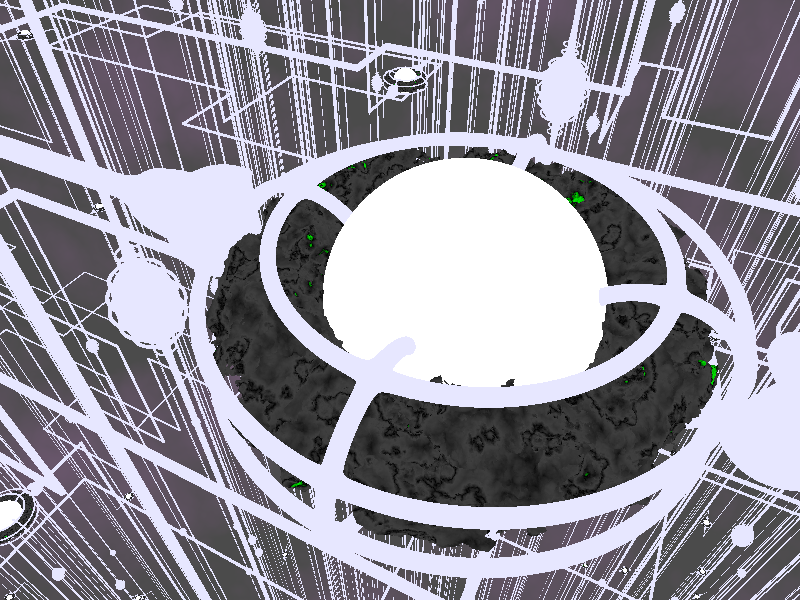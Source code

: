 /////////////////////////////////////////////
//
//     ~~ [ Nuclear Containment ] ~~
//        version 3 out of 4
//
//  by Michael Scharrer
//  https://mscharrer.net
//
/////////////////////////////////////////////

#version 3.7;

#include "functions.inc"



/////////////////////////
////  configuration  ////
/////////////////////////

#declare fastrender = false;

#declare big_r = 0.65;
#declare small_r = 0.26;
#declare tiny_r = 0.025;
#declare ext_r = small_r + tiny_r;

//good values
#declare rock_octaves = 9;
#declare rock_max_gradient = 20.913;
#declare holder_max_gradient = 2;
#declare isisurface_accuracy = 0.001;
#declare trace_depth = 9;

//fast values
#if(fastrender)
	#declare rock_octaves = 6;
	#declare rock_max_gradient = 4;
	#declare holder_max_gradient = 1.3;
	#declare isisurface_accuracy = 0.02;
	#declare trace_depth = 3;
#end

global_settings {
	assumed_gamma 1
	max_trace_level trace_depth
}


////////////////////////////////
////  basic scene elements  ////
////////////////////////////////

background {
	rgb .2
}

camera {
	right x*image_width/image_height
	location <0.5,1.5,-1.5>
	look_at <-0.2,0,-0.1>
}

//background
sphere {
	0
	1000
	hollow
	pigment {
		granite
		color_map {
			[0 rgb 0.07]
			[0.2 rgb 0.07]
			[1.0 rgb <0.16,0.10,0.17>]
		}
		scale 1000
	}
	finish {
		ambient 1
		diffuse 0
	}
	no_shadow
}


light_source {
	<5,4,-5>
	1
}



////////////////////////
////  declarations  ////
////////////////////////

#macro glass()
	pigment {
		rgbf <0.80,0.80,1.0,0.95>
	}
	finish {
		reflection 0.2
	}
	interior {
		ior 1.4
		media {
			emission 0.5
			intervals 10
			density {
				granite
				color_map {
					[0.36 rgb <0,0,0>]
					[0.37 rgb <3,0,0>]
					[0.38 rgb <0,0,0>]
					
					[0.56 rgb <0,0,0>]
					[0.57 rgb <0,15,0>]
					[0.58 rgb <0,0,0>]
					
					[0.76 rgb <0,0,0>]
					[0.77 rgb <0,0,5>]
					[0.78 rgb <0,0,0>]
				}
				//scale 0.5
			}
		}
	}
	hollow
#end

#declare apparatus_holder = blob {
	sphere {< 0.0, 0,0>, 0.8, 2.5}
	sphere {< 0.0, 1,0>, 1, -0.3}
	sphere {< 0.0,-1,0>, 1, -0.3}
	cylinder {<0.3,0,-1>, <0.3,0,1>, 0.4, -5 }
	sphere {<-0.7, 0,0>, 0.5, 2.0}
	cylinder {<0,0,0>, <-4,0,0>, 0.2, 2 }
	cylinder {<-4,0,0>, <-4,-5000,0>, 0.2, 2 }
	glass()
	scale 0.5
}

#declare radioactive_apparatus = union {
	//invisible radiation
	sphere {
		0
		1
		pigment {
			rgbt 1
		}
		interior {
			media {
				emission 5
				density {
					spherical
				}
				density {
					rgb <0,1,0>
				}
			}
		}
		hollow
		scale 0.3
		no_image
		no_shadow
	}

	//visible radiation
	sphere {
		0
		1
		pigment {
			rgbt 1
		}
		interior {
			media {
				emission 9
				intervals 30
				samples 1,2
				density {
					spherical
					color_map {
						[0.0 rgb 0]
						[0.5 rgb 0.3]
						[1.0 rgb 1]
					}
				}
				density {
					granite
					color_map {
					[0.00 rgb 0]
					[0.30 rgb 0]
					[0.80 rgb <-0.1,0.2,-0.1>]
					[0.97 rgb <-0.5,2,-0.5>]
					[1.00 rgb 0]
					}
				}
			}
		}
		hollow
		scale 0.5
		no_reflection
		no_shadow
	}

	//putonium
	isosurface {
		function {
			f_torus(x,y,z, 0.65, 0.33) + 0.09*sqrt(f_ridged_mf(3*x, 3*y, 3*z, 0.5, 2.0, 9, -0.7, 0.8, 0.1))
		}
		contained_by {
			box {
				<-1,-0.35,-1>
				<1,0.35,1>
			}
		}
		threshold 0
		accuracy isisurface_accuracy
		max_gradient rock_max_gradient
		pigment {
			granite
			color_map {
				[0.00 rgb  0.00]
				[0.40 rgb  0.05]
				[0.50 rgb  0.00]
				[0.60 rgb  0.05]
				[0.80 rgb  0.00]
				[0.88 rgb  <0,0.8,0>]
				[1.00 rgb  0.00]
			}
			scale 0.7
			translate 30
		}
		finish {
			diffuse 0.3
			ambient 0.3
			reflection <0.35,0.40,0.35> metallic
		}
	}
	
	//plutonium darkeners
	cylinder {
		<0,.3,0>
		<0,-.3,0>
		1.7
		pigment{
			cylindrical
			color_map {
				[0  rgbt <0,0,0,1>]
				[.2 rgbt <0,0,0,.2>]
				[1  rgbt <0,0,0,0>]
			}
		}
		no_shadow
		no_image
		scale <3,1,3>
	}
	
	//containment
	isosurface {
		function {
				f_torus(x, abs(y) - ext_r, z, big_r, tiny_r) * 
				f_torus(x, abs(y) - ext_r / 2, z, big_r + ext_r * sqrt(3) / 2, tiny_r) * 
				f_torus(x, abs(y) - ext_r / 2, z, big_r - ext_r * sqrt(3) / 2, tiny_r) *
				
				f_torus(abs(x) - big_r, z, y, ext_r, tiny_r) *
				f_torus(abs(z) - big_r, x, y, ext_r, tiny_r)
				
				-0.000005
				
				
		}
		contained_by {
			box {
				0-<1,ext_r + 2*tiny_r,1>
				<1,ext_r + 2*tiny_r,1>
			}
		}
		threshold 0
		accuracy isisurface_accuracy
		max_gradient holder_max_gradient
		glass()
	}
	
	//holders
	object {
		apparatus_holder
		translate -x * (big_r + 1.6*small_r)
	}
	object {
		apparatus_holder
		translate -x * (big_r + 1.6*small_r)
		rotate z*180
	}
}

#declare transformer = union {
	//main shape
	blob {
		//pipe
		cylinder {<0,-5000,0>, <0,5000,0>, .2, 2 }
		
		//blob
		sphere {<0,-2.0,0>, .5, 0.4}
		sphere {<0,-1.5,0>, .5, 0.5}
		sphere {<0,-1.0,0>, 1 , 0.5}
		sphere {<0,-0.5,0>, 1 , 0.6}
		sphere {<0, 0.0,0>, 2 , 1.5}
		sphere {<0, 0.5,0>, 1 , 0.6}
		sphere {<0, 1.0,0>, 1 , 0.5}
		sphere {<0, 1.5,0>, .5, 0.5}
		sphere {<0, 2.0,0>, .5, 0.4}
		
		glass()
		
		hollow
	}
	
	union {
		torus {0.3, 0.03 translate <0,-1.8,0>}
		torus {0.3, 0.04 translate <0,-1.5,0>}
		torus {0.7, 0.05 translate <0,-1.0,0>}
		torus {0.9, 0.05 translate <0,-0.5,0>}
		torus {1.0, 0.05 translate <0, 0.0,0>}
		torus {0.9, 0.05 translate <0, 0.5,0>}
		torus {0.7, 0.05 translate <0, 1.0,0>}
		torus {0.3, 0.04 translate <0, 1.5,0>}
		torus {0.3, 0.03 translate <0, 1.8,0>}
		glass()
		
	}
	//shiny stuff
	sphere {
		0
		1
		
		pigment {
			rgbt 1
		}
		interior {
			ior 1.4
			media {
				emission 7
				intervals 10
				samples 1,2
				density {
					spherical
					color_map {
						[0.0 rgb 0]
						[1.0 rgb 1]
					}
				}
				density {
					granite
					color_map {
						[0.0 rgb 0]
						[0.3 rgb 0]
						[0.5 rgb <1,1,1>]
						[0.6 rgb <3,0,0>]
						[0.7 rgb <0,3,0>]
						[0.8 rgb <0,0,3>]
						[0.8 rgb <1,1,1>]
						[1.0 rgb 0]
					}
					translate 200
				}
			}
		}
		
		scale <0.5,0.8,0.5>
		
		hollow
	}
}

#macro verical_pipe(start_pos, stepsize, n, seedval)
	sphere_sweep {
		linear_spline
		2 * n + 1
		#local i=0;
		#local s = seed(seedval);
		#local current_pos = start_pos;
		#while(i < n)
			current_pos, 0.1,
			#local current_pos = current_pos + (1.5 + rand(s)) * stepsize * x;
			current_pos, 0.1,
			#if(rand(s) > 0.5)
				#local current_pos = current_pos + (0.3 + rand(s)) * stepsize * z;
			#else
				#local current_pos = current_pos + (1.0 + rand(s)) * stepsize * y;
			#end
			#local i = i + 1;
		#end
		current_pos, 0.1
		glass()
	}
#end

#macro mangled_pipe(start_pos, stepsize, n, seedval)
	sphere_sweep {
		linear_spline
		n + 2
		#local i=0;
		#local s = seed(seedval);
		#local current_pos = start_pos;
		#local diff = 0;
		#local lastdiff = 0;
		current_pos + 1000*y, 0.1,
		#while(i < n)
			
			#if(rand(s) > 0.5)
				#local diff = 1;
			#else
				#local diff = -1;
			#end
			
			#if(rand(s) > 0.4)
				#local diff = diff * x;
			#else
				#if(rand(s) > 0.7)
					#local diff = diff * y;
				#else
					#local diff = diff * z;
				#end
			#end
			
			#if(vlength(diff + lastdiff) > 0.5)
				current_pos, 0.1,
				#local current_pos = current_pos + (0.5 + rand(s)) * diff * stepsize;
				#local i = i + 1;
				#local lastdiff = diff;
			#end
		#end
		current_pos - 1000*y, 0.1
		glass()
	}
#end



///////////////////////////////////
////  manual object placement  ////
///////////////////////////////////

//apparatus objects
object { radioactive_apparatus }
object { radioactive_apparatus rotate <  0, 90,  0> translate < -10, -9,20> }
object { radioactive_apparatus rotate <180,  0,  0> rotate <0,270,0> translate <-15,-17,1> }
object { radioactive_apparatus rotate <  0,193,  0> translate <  7,-16,  1> }
object { radioactive_apparatus rotate <  0,180,  0> translate < -5,-20, 20> }
object { radioactive_apparatus rotate <  0, 90,  0> translate <-65,-45, 40> }
object { radioactive_apparatus rotate <  0,270,  0> translate <-20,-90, 40> }

//transformer objects
object { transformer translate < -4, -9, 22> }
object { transformer rotate  10*y translate < -11, -10,  6> }
object { transformer rotate  20*y translate < -85, -35, 40> }
object { transformer rotate  30*y translate < -12, -42, 40> }
object { transformer rotate  40*y translate < -60,-140, 40> }
object { transformer rotate  50*y translate <-150,-240, 40> }
object { transformer rotate  60*y translate <-190,-150, 40> }
object { transformer rotate  70*y translate <- 30, -15, 35> }
object { transformer rotate  80*y translate <  20, -60, 40> }
object { transformer rotate  90*y translate <  10, -20, 60> }
object { transformer rotate 100*y translate <   0,-130, 60> }


//simple pipes
verical_pipe(< -20,-15,  2>,   5,  5,  0)
verical_pipe(< -30, -6, 10>,   5,  5,  3)
verical_pipe(<  8,  -5, 10>,  -5,  5,  4)
verical_pipe(<-120,-30, 30>,  10, 10,  5)
verical_pipe(<-120,-50, 30>,  10, 10,  8)
verical_pipe(<-120,-70, 30>,  10, 10, 10)
verical_pipe(<  30,-40, 30>, -10, 10, 11)

//complex pipes
mangled_pipe(<-20,-35, 30>, 10, 30, 43)
mangled_pipe(< -3,-15, 30>,  5, 30, 44)
mangled_pipe(<-30,-20, 30>, 10, 30, 45)
mangled_pipe(<-30,-55, 40>, 10, 40, 46)



/////////////////////////
////  auto placement ////
/////////////////////////

#declare n = 500;
#declare s = seed(44);

#declare i = 0;
#while(i < n)
	#declare ang = rand(s) * 2 * pi;
	#declare rad = 70 + 40 * rand(s);
	#declare height = (0.9 - 2*rand(s)) * 2 * rad;
	#declare pos = <rad * cos(ang), height, rad * sin(ang)>;
	#declare rot = 360 * rand(s);
	
	object {
		//choose type
		#if(rand(s) > 0.5)
			transformer
		#else
			radioactive_apparatus
		#end
		
		//transform
		rotate rot*y
		translate pos
	}
	
	#declare i = i + 1;
#end
